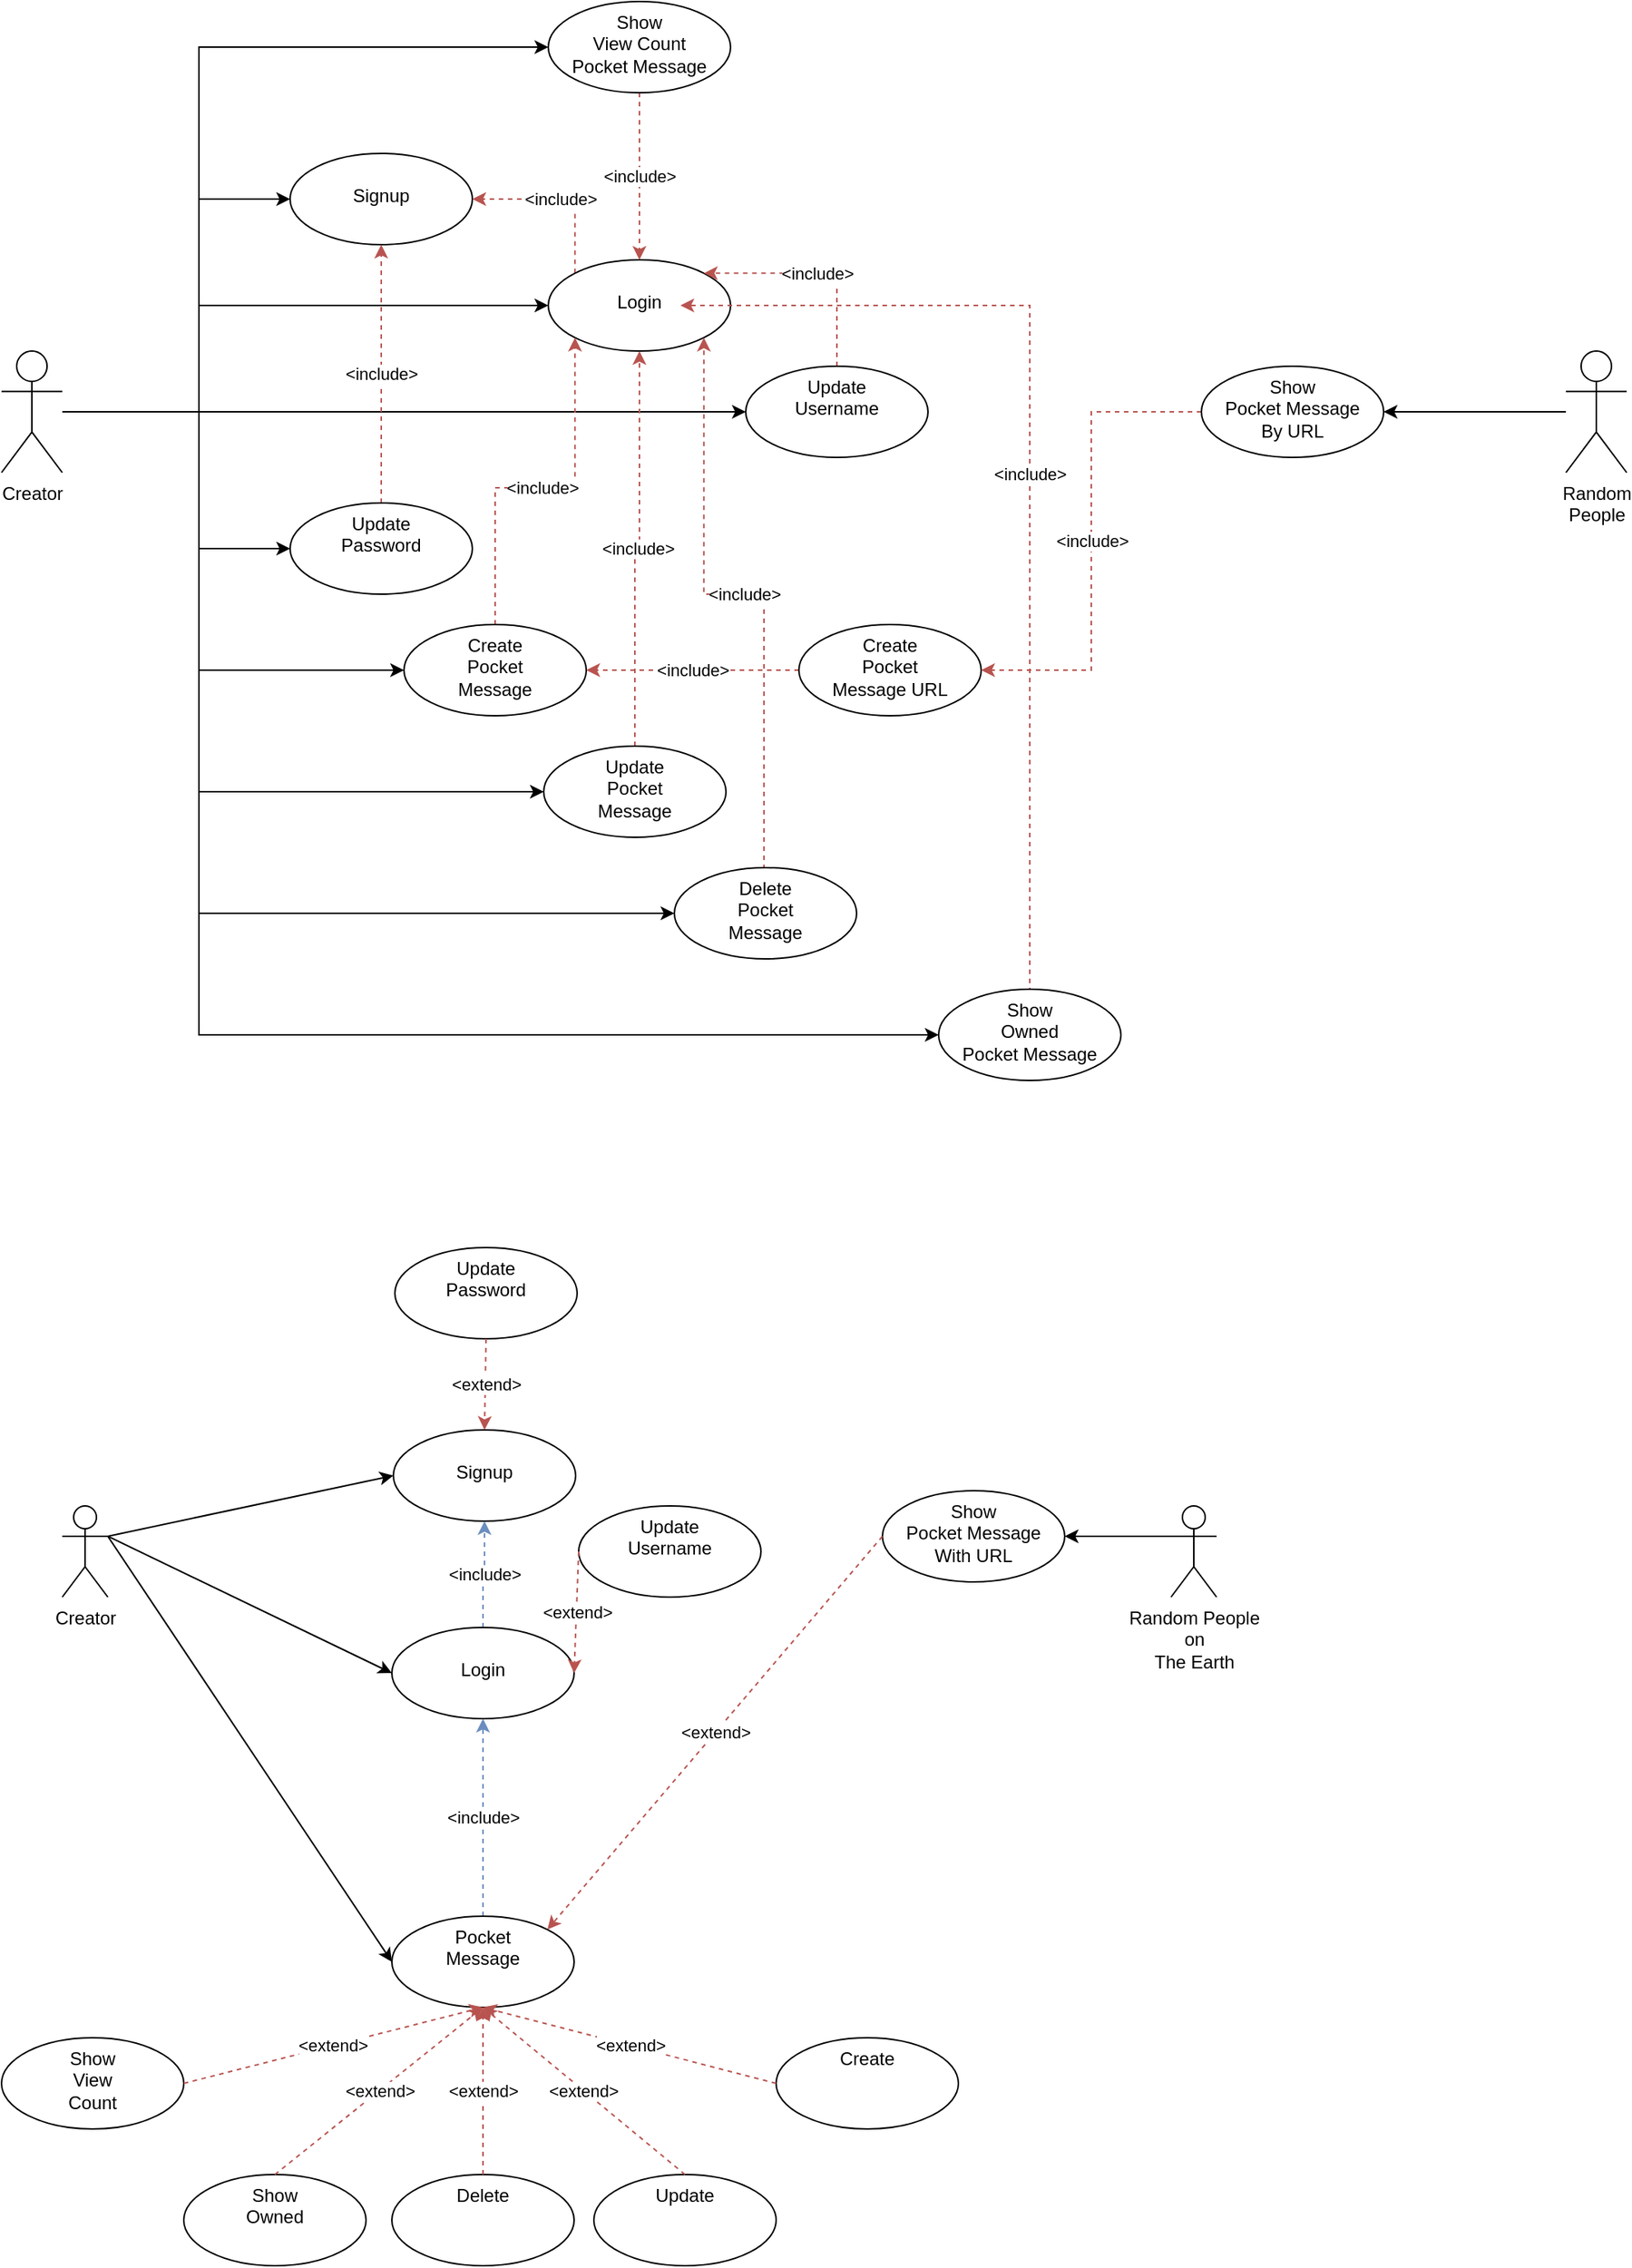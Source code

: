 <mxfile version="20.2.3" type="device" pages="2"><diagram id="foi6tVdCQWFMHmqt88k0" name="Use Case"><mxGraphModel dx="1422" dy="857" grid="1" gridSize="10" guides="1" tooltips="1" connect="1" arrows="1" fold="1" page="1" pageScale="1" pageWidth="850" pageHeight="1100" math="0" shadow="0"><root><mxCell id="0"/><mxCell id="1" parent="0"/><mxCell id="iBLI-4rvbRSKbw1QzNgi-4" value="" style="edgeStyle=orthogonalEdgeStyle;rounded=0;orthogonalLoop=1;jettySize=auto;html=1;entryX=0;entryY=0.5;entryDx=0;entryDy=0;" edge="1" parent="1" source="iBLI-4rvbRSKbw1QzNgi-1" target="iBLI-4rvbRSKbw1QzNgi-3"><mxGeometry relative="1" as="geometry"><Array as="points"><mxPoint x="170" y="440"/><mxPoint x="170" y="300"/></Array></mxGeometry></mxCell><mxCell id="iBLI-4rvbRSKbw1QzNgi-6" value="" style="edgeStyle=orthogonalEdgeStyle;rounded=0;orthogonalLoop=1;jettySize=auto;html=1;" edge="1" parent="1" source="iBLI-4rvbRSKbw1QzNgi-1" target="iBLI-4rvbRSKbw1QzNgi-5"><mxGeometry relative="1" as="geometry"><Array as="points"><mxPoint x="170" y="440"/><mxPoint x="170" y="370"/></Array></mxGeometry></mxCell><mxCell id="iBLI-4rvbRSKbw1QzNgi-8" value="" style="edgeStyle=orthogonalEdgeStyle;rounded=0;orthogonalLoop=1;jettySize=auto;html=1;" edge="1" parent="1" source="iBLI-4rvbRSKbw1QzNgi-1" target="iBLI-4rvbRSKbw1QzNgi-7"><mxGeometry relative="1" as="geometry"/></mxCell><mxCell id="iBLI-4rvbRSKbw1QzNgi-10" value="" style="edgeStyle=orthogonalEdgeStyle;rounded=0;orthogonalLoop=1;jettySize=auto;html=1;entryX=0;entryY=0.5;entryDx=0;entryDy=0;" edge="1" parent="1" source="iBLI-4rvbRSKbw1QzNgi-1" target="iBLI-4rvbRSKbw1QzNgi-9"><mxGeometry relative="1" as="geometry"><Array as="points"><mxPoint x="170" y="440"/><mxPoint x="170" y="530"/></Array></mxGeometry></mxCell><mxCell id="iBLI-4rvbRSKbw1QzNgi-12" value="" style="edgeStyle=orthogonalEdgeStyle;rounded=0;orthogonalLoop=1;jettySize=auto;html=1;entryX=0;entryY=0.5;entryDx=0;entryDy=0;" edge="1" parent="1" source="iBLI-4rvbRSKbw1QzNgi-1" target="iBLI-4rvbRSKbw1QzNgi-11"><mxGeometry relative="1" as="geometry"><Array as="points"><mxPoint x="170" y="440"/><mxPoint x="170" y="610"/></Array></mxGeometry></mxCell><mxCell id="iBLI-4rvbRSKbw1QzNgi-14" value="" style="edgeStyle=orthogonalEdgeStyle;rounded=0;orthogonalLoop=1;jettySize=auto;html=1;entryX=0;entryY=0.5;entryDx=0;entryDy=0;" edge="1" parent="1" source="iBLI-4rvbRSKbw1QzNgi-1" target="iBLI-4rvbRSKbw1QzNgi-13"><mxGeometry relative="1" as="geometry"><Array as="points"><mxPoint x="170" y="440"/><mxPoint x="170" y="690"/></Array></mxGeometry></mxCell><mxCell id="iBLI-4rvbRSKbw1QzNgi-16" value="" style="edgeStyle=orthogonalEdgeStyle;rounded=0;orthogonalLoop=1;jettySize=auto;html=1;entryX=0;entryY=0.5;entryDx=0;entryDy=0;" edge="1" parent="1" source="iBLI-4rvbRSKbw1QzNgi-1" target="iBLI-4rvbRSKbw1QzNgi-15"><mxGeometry relative="1" as="geometry"><Array as="points"><mxPoint x="170" y="440"/><mxPoint x="170" y="770"/></Array></mxGeometry></mxCell><mxCell id="iBLI-4rvbRSKbw1QzNgi-18" value="" style="edgeStyle=orthogonalEdgeStyle;rounded=0;orthogonalLoop=1;jettySize=auto;html=1;entryX=0;entryY=0.5;entryDx=0;entryDy=0;" edge="1" parent="1" source="iBLI-4rvbRSKbw1QzNgi-1" target="iBLI-4rvbRSKbw1QzNgi-17"><mxGeometry relative="1" as="geometry"><Array as="points"><mxPoint x="170" y="440"/><mxPoint x="170" y="850"/></Array></mxGeometry></mxCell><mxCell id="iBLI-4rvbRSKbw1QzNgi-35" value="" style="edgeStyle=orthogonalEdgeStyle;rounded=0;orthogonalLoop=1;jettySize=auto;html=1;entryX=0;entryY=0.5;entryDx=0;entryDy=0;" edge="1" parent="1" source="iBLI-4rvbRSKbw1QzNgi-1" target="iBLI-4rvbRSKbw1QzNgi-34"><mxGeometry relative="1" as="geometry"><Array as="points"><mxPoint x="170" y="440"/><mxPoint x="170" y="200"/></Array></mxGeometry></mxCell><mxCell id="iBLI-4rvbRSKbw1QzNgi-1" value="Creator" style="shape=umlActor;verticalLabelPosition=bottom;verticalAlign=top;html=1;outlineConnect=0;" vertex="1" parent="1"><mxGeometry x="40" y="400" width="40" height="80" as="geometry"/></mxCell><mxCell id="iBLI-4rvbRSKbw1QzNgi-3" value="&lt;br&gt;Signup" style="ellipse;whiteSpace=wrap;html=1;verticalAlign=top;" vertex="1" parent="1"><mxGeometry x="230" y="270" width="120" height="60" as="geometry"/></mxCell><mxCell id="iBLI-4rvbRSKbw1QzNgi-42" value="&amp;lt;include&amp;gt;" style="edgeStyle=orthogonalEdgeStyle;rounded=0;orthogonalLoop=1;jettySize=auto;html=1;exitX=0;exitY=0;exitDx=0;exitDy=0;entryX=1;entryY=0.5;entryDx=0;entryDy=0;dashed=1;fillColor=#f8cecc;strokeColor=#b85450;" edge="1" parent="1" source="iBLI-4rvbRSKbw1QzNgi-5" target="iBLI-4rvbRSKbw1QzNgi-3"><mxGeometry relative="1" as="geometry"><Array as="points"><mxPoint x="418" y="300"/></Array></mxGeometry></mxCell><mxCell id="iBLI-4rvbRSKbw1QzNgi-5" value="&lt;br&gt;Login" style="ellipse;whiteSpace=wrap;html=1;verticalAlign=top;" vertex="1" parent="1"><mxGeometry x="400" y="340" width="120" height="60" as="geometry"/></mxCell><mxCell id="iBLI-4rvbRSKbw1QzNgi-40" value="&amp;lt;include&amp;gt;" style="edgeStyle=orthogonalEdgeStyle;rounded=0;orthogonalLoop=1;jettySize=auto;html=1;entryX=1;entryY=0;entryDx=0;entryDy=0;dashed=1;exitX=0.5;exitY=0;exitDx=0;exitDy=0;fillColor=#f8cecc;strokeColor=#b85450;" edge="1" parent="1" source="iBLI-4rvbRSKbw1QzNgi-7" target="iBLI-4rvbRSKbw1QzNgi-5"><mxGeometry relative="1" as="geometry"><Array as="points"><mxPoint x="590" y="349"/></Array></mxGeometry></mxCell><mxCell id="iBLI-4rvbRSKbw1QzNgi-7" value="Update&lt;br&gt;Username" style="ellipse;whiteSpace=wrap;html=1;verticalAlign=top;" vertex="1" parent="1"><mxGeometry x="530" y="410" width="120" height="60" as="geometry"/></mxCell><mxCell id="iBLI-4rvbRSKbw1QzNgi-39" value="&amp;lt;include&amp;gt;" style="edgeStyle=orthogonalEdgeStyle;rounded=0;orthogonalLoop=1;jettySize=auto;html=1;entryX=0.5;entryY=1;entryDx=0;entryDy=0;dashed=1;fillColor=#f8cecc;strokeColor=#b85450;" edge="1" parent="1" source="iBLI-4rvbRSKbw1QzNgi-9" target="iBLI-4rvbRSKbw1QzNgi-3"><mxGeometry relative="1" as="geometry"/></mxCell><mxCell id="iBLI-4rvbRSKbw1QzNgi-9" value="Update&lt;br&gt;Password" style="ellipse;whiteSpace=wrap;html=1;verticalAlign=top;" vertex="1" parent="1"><mxGeometry x="230" y="500" width="120" height="60" as="geometry"/></mxCell><mxCell id="iBLI-4rvbRSKbw1QzNgi-43" value="&amp;lt;include&amp;gt;" style="edgeStyle=orthogonalEdgeStyle;rounded=0;orthogonalLoop=1;jettySize=auto;html=1;entryX=0;entryY=1;entryDx=0;entryDy=0;dashed=1;fillColor=#f8cecc;strokeColor=#b85450;" edge="1" parent="1" source="iBLI-4rvbRSKbw1QzNgi-11" target="iBLI-4rvbRSKbw1QzNgi-5"><mxGeometry relative="1" as="geometry"/></mxCell><mxCell id="iBLI-4rvbRSKbw1QzNgi-11" value="Create&lt;br&gt;Pocket&lt;br&gt;Message" style="ellipse;whiteSpace=wrap;html=1;verticalAlign=top;" vertex="1" parent="1"><mxGeometry x="305" y="580" width="120" height="60" as="geometry"/></mxCell><mxCell id="iBLI-4rvbRSKbw1QzNgi-44" value="&amp;lt;include&amp;gt;" style="edgeStyle=orthogonalEdgeStyle;rounded=0;orthogonalLoop=1;jettySize=auto;html=1;entryX=0.5;entryY=1;entryDx=0;entryDy=0;dashed=1;fillColor=#f8cecc;strokeColor=#b85450;" edge="1" parent="1" source="iBLI-4rvbRSKbw1QzNgi-13" target="iBLI-4rvbRSKbw1QzNgi-5"><mxGeometry relative="1" as="geometry"/></mxCell><mxCell id="iBLI-4rvbRSKbw1QzNgi-13" value="Update&lt;br&gt;Pocket&lt;br&gt;Message" style="ellipse;whiteSpace=wrap;html=1;verticalAlign=top;" vertex="1" parent="1"><mxGeometry x="397" y="660" width="120" height="60" as="geometry"/></mxCell><mxCell id="iBLI-4rvbRSKbw1QzNgi-46" value="&amp;lt;include&amp;gt;" style="edgeStyle=orthogonalEdgeStyle;rounded=0;orthogonalLoop=1;jettySize=auto;html=1;entryX=1;entryY=1;entryDx=0;entryDy=0;dashed=1;exitX=0.5;exitY=0;exitDx=0;exitDy=0;fillColor=#f8cecc;strokeColor=#b85450;" edge="1" parent="1" source="iBLI-4rvbRSKbw1QzNgi-15" target="iBLI-4rvbRSKbw1QzNgi-5"><mxGeometry relative="1" as="geometry"><Array as="points"><mxPoint x="542" y="560"/><mxPoint x="502" y="560"/></Array></mxGeometry></mxCell><mxCell id="iBLI-4rvbRSKbw1QzNgi-15" value="Delete&lt;br&gt;Pocket&lt;br&gt;Message" style="ellipse;whiteSpace=wrap;html=1;verticalAlign=top;" vertex="1" parent="1"><mxGeometry x="483" y="740" width="120" height="60" as="geometry"/></mxCell><mxCell id="iBLI-4rvbRSKbw1QzNgi-47" value="&amp;lt;include&amp;gt;" style="edgeStyle=orthogonalEdgeStyle;rounded=0;orthogonalLoop=1;jettySize=auto;html=1;entryX=1;entryY=0.5;entryDx=0;entryDy=0;dashed=1;exitX=0.5;exitY=0;exitDx=0;exitDy=0;fillColor=#f8cecc;strokeColor=#b85450;" edge="1" parent="1"><mxGeometry relative="1" as="geometry"><mxPoint x="719" y="820" as="sourcePoint"/><mxPoint x="487" y="370" as="targetPoint"/><Array as="points"><mxPoint x="717" y="820"/><mxPoint x="717" y="370"/></Array></mxGeometry></mxCell><mxCell id="iBLI-4rvbRSKbw1QzNgi-17" value="Show&lt;br&gt;Owned&lt;br&gt;Pocket Message" style="ellipse;whiteSpace=wrap;html=1;verticalAlign=top;" vertex="1" parent="1"><mxGeometry x="657" y="820" width="120" height="60" as="geometry"/></mxCell><mxCell id="iBLI-4rvbRSKbw1QzNgi-45" value="&amp;lt;include&amp;gt;" style="edgeStyle=orthogonalEdgeStyle;rounded=0;orthogonalLoop=1;jettySize=auto;html=1;dashed=1;fillColor=#f8cecc;strokeColor=#b85450;exitX=0;exitY=0.5;exitDx=0;exitDy=0;entryX=1;entryY=0.5;entryDx=0;entryDy=0;" edge="1" parent="1" source="iBLI-4rvbRSKbw1QzNgi-19" target="iBLI-4rvbRSKbw1QzNgi-11"><mxGeometry relative="1" as="geometry"><mxPoint x="583" y="610" as="sourcePoint"/><mxPoint x="490" y="640" as="targetPoint"/></mxGeometry></mxCell><mxCell id="iBLI-4rvbRSKbw1QzNgi-19" value="Create&lt;br&gt;Pocket&lt;br&gt;Message URL" style="ellipse;whiteSpace=wrap;html=1;verticalAlign=top;" vertex="1" parent="1"><mxGeometry x="565" y="580" width="120" height="60" as="geometry"/></mxCell><mxCell id="iBLI-4rvbRSKbw1QzNgi-23" value="" style="edgeStyle=orthogonalEdgeStyle;rounded=0;orthogonalLoop=1;jettySize=auto;html=1;" edge="1" parent="1" source="iBLI-4rvbRSKbw1QzNgi-21" target="iBLI-4rvbRSKbw1QzNgi-22"><mxGeometry relative="1" as="geometry"/></mxCell><mxCell id="iBLI-4rvbRSKbw1QzNgi-21" value="Random&lt;br&gt;People" style="shape=umlActor;verticalLabelPosition=bottom;verticalAlign=top;html=1;outlineConnect=0;" vertex="1" parent="1"><mxGeometry x="1070" y="400" width="40" height="80" as="geometry"/></mxCell><mxCell id="iBLI-4rvbRSKbw1QzNgi-48" value="&amp;lt;include&amp;gt;" style="edgeStyle=orthogonalEdgeStyle;rounded=0;orthogonalLoop=1;jettySize=auto;html=1;entryX=1;entryY=0.5;entryDx=0;entryDy=0;dashed=1;fillColor=#f8cecc;strokeColor=#b85450;" edge="1" parent="1" source="iBLI-4rvbRSKbw1QzNgi-22" target="iBLI-4rvbRSKbw1QzNgi-19"><mxGeometry relative="1" as="geometry"/></mxCell><mxCell id="iBLI-4rvbRSKbw1QzNgi-22" value="Show&lt;br&gt;Pocket Message&lt;br&gt;By URL" style="ellipse;whiteSpace=wrap;html=1;verticalAlign=top;" vertex="1" parent="1"><mxGeometry x="830" y="410" width="120" height="60" as="geometry"/></mxCell><mxCell id="iBLI-4rvbRSKbw1QzNgi-41" value="&amp;lt;include&amp;gt;" style="edgeStyle=orthogonalEdgeStyle;rounded=0;orthogonalLoop=1;jettySize=auto;html=1;entryX=0.5;entryY=0;entryDx=0;entryDy=0;dashed=1;fillColor=#f8cecc;strokeColor=#b85450;" edge="1" parent="1" source="iBLI-4rvbRSKbw1QzNgi-34" target="iBLI-4rvbRSKbw1QzNgi-5"><mxGeometry relative="1" as="geometry"/></mxCell><mxCell id="iBLI-4rvbRSKbw1QzNgi-34" value="Show&lt;br&gt;View Count&lt;br&gt;Pocket Message" style="ellipse;whiteSpace=wrap;html=1;verticalAlign=top;" vertex="1" parent="1"><mxGeometry x="400" y="170" width="120" height="60" as="geometry"/></mxCell><mxCell id="iBLI-4rvbRSKbw1QzNgi-49" value="Creator" style="shape=umlActor;verticalLabelPosition=bottom;verticalAlign=top;html=1;outlineConnect=0;" vertex="1" parent="1"><mxGeometry x="80" y="1160" width="30" height="60" as="geometry"/></mxCell><mxCell id="iBLI-4rvbRSKbw1QzNgi-50" value="&lt;br&gt;Signup" style="ellipse;whiteSpace=wrap;html=1;verticalAlign=top;" vertex="1" parent="1"><mxGeometry x="298" y="1110" width="120" height="60" as="geometry"/></mxCell><mxCell id="iBLI-4rvbRSKbw1QzNgi-68" value="&amp;lt;include&amp;gt;" style="edgeStyle=orthogonalEdgeStyle;rounded=0;orthogonalLoop=1;jettySize=auto;html=1;entryX=0.5;entryY=1;entryDx=0;entryDy=0;dashed=1;fillColor=#dae8fc;strokeColor=#6c8ebf;" edge="1" parent="1" source="iBLI-4rvbRSKbw1QzNgi-53" target="iBLI-4rvbRSKbw1QzNgi-50"><mxGeometry relative="1" as="geometry"/></mxCell><mxCell id="iBLI-4rvbRSKbw1QzNgi-53" value="&lt;br&gt;Login" style="ellipse;whiteSpace=wrap;html=1;verticalAlign=top;" vertex="1" parent="1"><mxGeometry x="297" y="1240" width="120" height="60" as="geometry"/></mxCell><mxCell id="iBLI-4rvbRSKbw1QzNgi-67" value="&amp;lt;include&amp;gt;" style="edgeStyle=orthogonalEdgeStyle;rounded=0;orthogonalLoop=1;jettySize=auto;html=1;entryX=0.5;entryY=1;entryDx=0;entryDy=0;dashed=1;fillColor=#dae8fc;strokeColor=#6c8ebf;" edge="1" parent="1" source="iBLI-4rvbRSKbw1QzNgi-55" target="iBLI-4rvbRSKbw1QzNgi-53"><mxGeometry relative="1" as="geometry"/></mxCell><mxCell id="iBLI-4rvbRSKbw1QzNgi-55" value="Pocket&lt;br&gt;Message" style="ellipse;whiteSpace=wrap;html=1;verticalAlign=top;" vertex="1" parent="1"><mxGeometry x="297" y="1430" width="120" height="60" as="geometry"/></mxCell><mxCell id="iBLI-4rvbRSKbw1QzNgi-57" value="Update" style="ellipse;whiteSpace=wrap;html=1;verticalAlign=top;" vertex="1" parent="1"><mxGeometry x="430" y="1600" width="120" height="60" as="geometry"/></mxCell><mxCell id="iBLI-4rvbRSKbw1QzNgi-59" value="Create" style="ellipse;whiteSpace=wrap;html=1;verticalAlign=top;" vertex="1" parent="1"><mxGeometry x="550" y="1510" width="120" height="60" as="geometry"/></mxCell><mxCell id="iBLI-4rvbRSKbw1QzNgi-61" value="Delete" style="ellipse;whiteSpace=wrap;html=1;verticalAlign=top;" vertex="1" parent="1"><mxGeometry x="297" y="1600" width="120" height="60" as="geometry"/></mxCell><mxCell id="iBLI-4rvbRSKbw1QzNgi-63" value="Show&lt;br&gt;Owned" style="ellipse;whiteSpace=wrap;html=1;verticalAlign=top;" vertex="1" parent="1"><mxGeometry x="160" y="1600" width="120" height="60" as="geometry"/></mxCell><mxCell id="iBLI-4rvbRSKbw1QzNgi-65" value="Show&lt;br&gt;View&lt;br&gt;Count" style="ellipse;whiteSpace=wrap;html=1;verticalAlign=top;" vertex="1" parent="1"><mxGeometry x="40" y="1510" width="120" height="60" as="geometry"/></mxCell><mxCell id="iBLI-4rvbRSKbw1QzNgi-76" value="" style="endArrow=classic;html=1;rounded=0;exitX=1;exitY=0.333;exitDx=0;exitDy=0;exitPerimeter=0;entryX=0;entryY=0.5;entryDx=0;entryDy=0;" edge="1" parent="1" source="iBLI-4rvbRSKbw1QzNgi-49" target="iBLI-4rvbRSKbw1QzNgi-55"><mxGeometry width="50" height="50" relative="1" as="geometry"><mxPoint x="320" y="1410" as="sourcePoint"/><mxPoint x="370" y="1360" as="targetPoint"/></mxGeometry></mxCell><mxCell id="iBLI-4rvbRSKbw1QzNgi-77" value="" style="endArrow=classic;html=1;rounded=0;exitX=1;exitY=0.333;exitDx=0;exitDy=0;exitPerimeter=0;entryX=0;entryY=0.5;entryDx=0;entryDy=0;" edge="1" parent="1" source="iBLI-4rvbRSKbw1QzNgi-49" target="iBLI-4rvbRSKbw1QzNgi-53"><mxGeometry width="50" height="50" relative="1" as="geometry"><mxPoint x="320" y="1410" as="sourcePoint"/><mxPoint x="370" y="1360" as="targetPoint"/></mxGeometry></mxCell><mxCell id="iBLI-4rvbRSKbw1QzNgi-78" value="" style="endArrow=classic;html=1;rounded=0;exitX=1;exitY=0.333;exitDx=0;exitDy=0;exitPerimeter=0;entryX=0;entryY=0.5;entryDx=0;entryDy=0;" edge="1" parent="1" source="iBLI-4rvbRSKbw1QzNgi-49" target="iBLI-4rvbRSKbw1QzNgi-50"><mxGeometry width="50" height="50" relative="1" as="geometry"><mxPoint x="320" y="1410" as="sourcePoint"/><mxPoint x="370" y="1360" as="targetPoint"/></mxGeometry></mxCell><mxCell id="iBLI-4rvbRSKbw1QzNgi-79" value="&amp;lt;extend&amp;gt;" style="endArrow=classic;html=1;rounded=0;entryX=0.5;entryY=1;entryDx=0;entryDy=0;exitX=1;exitY=0.5;exitDx=0;exitDy=0;dashed=1;fillColor=#f8cecc;strokeColor=#b85450;" edge="1" parent="1" source="iBLI-4rvbRSKbw1QzNgi-65" target="iBLI-4rvbRSKbw1QzNgi-55"><mxGeometry width="50" height="50" relative="1" as="geometry"><mxPoint x="260" y="1550" as="sourcePoint"/><mxPoint x="310" y="1500" as="targetPoint"/></mxGeometry></mxCell><mxCell id="iBLI-4rvbRSKbw1QzNgi-80" value="&amp;lt;extend&amp;gt;" style="endArrow=classic;html=1;rounded=0;dashed=1;entryX=0.5;entryY=1;entryDx=0;entryDy=0;exitX=0.5;exitY=0;exitDx=0;exitDy=0;fillColor=#f8cecc;strokeColor=#b85450;" edge="1" parent="1" source="iBLI-4rvbRSKbw1QzNgi-63" target="iBLI-4rvbRSKbw1QzNgi-55"><mxGeometry width="50" height="50" relative="1" as="geometry"><mxPoint x="260" y="1550" as="sourcePoint"/><mxPoint x="310" y="1500" as="targetPoint"/></mxGeometry></mxCell><mxCell id="iBLI-4rvbRSKbw1QzNgi-81" value="&amp;lt;extend&amp;gt;" style="endArrow=classic;html=1;rounded=0;dashed=1;entryX=0.5;entryY=1;entryDx=0;entryDy=0;exitX=0.5;exitY=0;exitDx=0;exitDy=0;fillColor=#f8cecc;strokeColor=#b85450;" edge="1" parent="1" source="iBLI-4rvbRSKbw1QzNgi-61" target="iBLI-4rvbRSKbw1QzNgi-55"><mxGeometry width="50" height="50" relative="1" as="geometry"><mxPoint x="260" y="1550" as="sourcePoint"/><mxPoint x="310" y="1500" as="targetPoint"/></mxGeometry></mxCell><mxCell id="iBLI-4rvbRSKbw1QzNgi-82" value="&amp;lt;extend&amp;gt;" style="endArrow=classic;html=1;rounded=0;dashed=1;entryX=0.5;entryY=1;entryDx=0;entryDy=0;exitX=0.5;exitY=0;exitDx=0;exitDy=0;fillColor=#f8cecc;strokeColor=#b85450;" edge="1" parent="1" source="iBLI-4rvbRSKbw1QzNgi-57" target="iBLI-4rvbRSKbw1QzNgi-55"><mxGeometry width="50" height="50" relative="1" as="geometry"><mxPoint x="260" y="1620" as="sourcePoint"/><mxPoint x="310" y="1570" as="targetPoint"/></mxGeometry></mxCell><mxCell id="iBLI-4rvbRSKbw1QzNgi-83" value="&amp;lt;extend&amp;gt;" style="endArrow=classic;html=1;rounded=0;dashed=1;entryX=0.5;entryY=1;entryDx=0;entryDy=0;exitX=0;exitY=0.5;exitDx=0;exitDy=0;fillColor=#f8cecc;strokeColor=#b85450;" edge="1" parent="1" source="iBLI-4rvbRSKbw1QzNgi-59" target="iBLI-4rvbRSKbw1QzNgi-55"><mxGeometry width="50" height="50" relative="1" as="geometry"><mxPoint x="260" y="1620" as="sourcePoint"/><mxPoint x="310" y="1570" as="targetPoint"/></mxGeometry></mxCell><mxCell id="iBLI-4rvbRSKbw1QzNgi-85" value="Random People&lt;br&gt;on&lt;br&gt;The Earth" style="shape=umlActor;verticalLabelPosition=bottom;verticalAlign=top;html=1;outlineConnect=0;" vertex="1" parent="1"><mxGeometry x="810" y="1160" width="30" height="60" as="geometry"/></mxCell><mxCell id="iBLI-4rvbRSKbw1QzNgi-87" value="Show&lt;br&gt;Pocket Message&lt;br&gt;With URL" style="ellipse;whiteSpace=wrap;html=1;verticalAlign=top;" vertex="1" parent="1"><mxGeometry x="620" y="1150" width="120" height="60" as="geometry"/></mxCell><mxCell id="iBLI-4rvbRSKbw1QzNgi-89" value="" style="endArrow=classic;html=1;rounded=0;entryX=1;entryY=0.5;entryDx=0;entryDy=0;exitX=0;exitY=0.333;exitDx=0;exitDy=0;exitPerimeter=0;" edge="1" parent="1" source="iBLI-4rvbRSKbw1QzNgi-85" target="iBLI-4rvbRSKbw1QzNgi-87"><mxGeometry width="50" height="50" relative="1" as="geometry"><mxPoint x="580" y="1340" as="sourcePoint"/><mxPoint x="630" y="1290" as="targetPoint"/></mxGeometry></mxCell><mxCell id="iBLI-4rvbRSKbw1QzNgi-90" value="&amp;lt;extend&amp;gt;" style="endArrow=classic;html=1;rounded=0;exitX=0;exitY=0.5;exitDx=0;exitDy=0;entryX=1;entryY=0;entryDx=0;entryDy=0;dashed=1;fillColor=#f8cecc;strokeColor=#b85450;" edge="1" parent="1" source="iBLI-4rvbRSKbw1QzNgi-87" target="iBLI-4rvbRSKbw1QzNgi-55"><mxGeometry width="50" height="50" relative="1" as="geometry"><mxPoint x="540" y="1410" as="sourcePoint"/><mxPoint x="590" y="1360" as="targetPoint"/></mxGeometry></mxCell><mxCell id="iBLI-4rvbRSKbw1QzNgi-94" value="Update&lt;br&gt;Username" style="ellipse;whiteSpace=wrap;html=1;verticalAlign=top;" vertex="1" parent="1"><mxGeometry x="420" y="1160" width="120" height="60" as="geometry"/></mxCell><mxCell id="iBLI-4rvbRSKbw1QzNgi-97" value="&amp;lt;extend&amp;gt;" style="endArrow=classic;html=1;rounded=0;dashed=1;exitX=0;exitY=0.5;exitDx=0;exitDy=0;entryX=1;entryY=0.5;entryDx=0;entryDy=0;fillColor=#f8cecc;strokeColor=#b85450;" edge="1" parent="1" source="iBLI-4rvbRSKbw1QzNgi-94" target="iBLI-4rvbRSKbw1QzNgi-53"><mxGeometry width="50" height="50" relative="1" as="geometry"><mxPoint x="469" y="1390" as="sourcePoint"/><mxPoint x="519" y="1340" as="targetPoint"/></mxGeometry></mxCell><mxCell id="iBLI-4rvbRSKbw1QzNgi-98" value="Update&lt;br&gt;Password" style="ellipse;whiteSpace=wrap;html=1;verticalAlign=top;" vertex="1" parent="1"><mxGeometry x="299" y="990" width="120" height="60" as="geometry"/></mxCell><mxCell id="iBLI-4rvbRSKbw1QzNgi-100" value="&amp;lt;extend&amp;gt;" style="endArrow=classic;html=1;rounded=0;dashed=1;exitX=0.5;exitY=1;exitDx=0;exitDy=0;entryX=0.5;entryY=0;entryDx=0;entryDy=0;fillColor=#f8cecc;strokeColor=#b85450;" edge="1" parent="1" source="iBLI-4rvbRSKbw1QzNgi-98" target="iBLI-4rvbRSKbw1QzNgi-50"><mxGeometry width="50" height="50" relative="1" as="geometry"><mxPoint x="470" y="1200" as="sourcePoint"/><mxPoint x="520" y="1150" as="targetPoint"/></mxGeometry></mxCell></root></mxGraphModel></diagram><diagram id="P-dfIGFHWs1z-552J5Z9" name="ERD"><mxGraphModel dx="1422" dy="857" grid="1" gridSize="10" guides="1" tooltips="1" connect="1" arrows="1" fold="1" page="1" pageScale="1" pageWidth="850" pageHeight="1100" math="0" shadow="0"><root><mxCell id="0"/><mxCell id="1" parent="0"/><mxCell id="WOuQQbcssT5_z6wbeaZ6-1" value="users" style="shape=table;startSize=30;container=1;collapsible=1;childLayout=tableLayout;fixedRows=1;rowLines=0;fontStyle=1;align=center;resizeLast=1;" vertex="1" parent="1"><mxGeometry x="40" y="320" width="180" height="160" as="geometry"/></mxCell><mxCell id="WOuQQbcssT5_z6wbeaZ6-2" value="" style="shape=tableRow;horizontal=0;startSize=0;swimlaneHead=0;swimlaneBody=0;fillColor=none;collapsible=0;dropTarget=0;points=[[0,0.5],[1,0.5]];portConstraint=eastwest;top=0;left=0;right=0;bottom=1;" vertex="1" parent="WOuQQbcssT5_z6wbeaZ6-1"><mxGeometry y="30" width="180" height="30" as="geometry"/></mxCell><mxCell id="WOuQQbcssT5_z6wbeaZ6-3" value="PK" style="shape=partialRectangle;connectable=0;fillColor=none;top=0;left=0;bottom=0;right=0;fontStyle=1;overflow=hidden;" vertex="1" parent="WOuQQbcssT5_z6wbeaZ6-2"><mxGeometry width="30" height="30" as="geometry"><mxRectangle width="30" height="30" as="alternateBounds"/></mxGeometry></mxCell><mxCell id="WOuQQbcssT5_z6wbeaZ6-4" value="ID INT" style="shape=partialRectangle;connectable=0;fillColor=none;top=0;left=0;bottom=0;right=0;align=left;spacingLeft=6;fontStyle=5;overflow=hidden;" vertex="1" parent="WOuQQbcssT5_z6wbeaZ6-2"><mxGeometry x="30" width="150" height="30" as="geometry"><mxRectangle width="150" height="30" as="alternateBounds"/></mxGeometry></mxCell><mxCell id="WOuQQbcssT5_z6wbeaZ6-5" value="" style="shape=tableRow;horizontal=0;startSize=0;swimlaneHead=0;swimlaneBody=0;fillColor=none;collapsible=0;dropTarget=0;points=[[0,0.5],[1,0.5]];portConstraint=eastwest;top=0;left=0;right=0;bottom=0;" vertex="1" parent="WOuQQbcssT5_z6wbeaZ6-1"><mxGeometry y="60" width="180" height="30" as="geometry"/></mxCell><mxCell id="WOuQQbcssT5_z6wbeaZ6-6" value="" style="shape=partialRectangle;connectable=0;fillColor=none;top=0;left=0;bottom=0;right=0;editable=1;overflow=hidden;" vertex="1" parent="WOuQQbcssT5_z6wbeaZ6-5"><mxGeometry width="30" height="30" as="geometry"><mxRectangle width="30" height="30" as="alternateBounds"/></mxGeometry></mxCell><mxCell id="WOuQQbcssT5_z6wbeaZ6-7" value="Username VARCHAR(16)" style="shape=partialRectangle;connectable=0;fillColor=none;top=0;left=0;bottom=0;right=0;align=left;spacingLeft=6;overflow=hidden;" vertex="1" parent="WOuQQbcssT5_z6wbeaZ6-5"><mxGeometry x="30" width="150" height="30" as="geometry"><mxRectangle width="150" height="30" as="alternateBounds"/></mxGeometry></mxCell><mxCell id="WOuQQbcssT5_z6wbeaZ6-8" value="" style="shape=tableRow;horizontal=0;startSize=0;swimlaneHead=0;swimlaneBody=0;fillColor=none;collapsible=0;dropTarget=0;points=[[0,0.5],[1,0.5]];portConstraint=eastwest;top=0;left=0;right=0;bottom=0;" vertex="1" parent="WOuQQbcssT5_z6wbeaZ6-1"><mxGeometry y="90" width="180" height="30" as="geometry"/></mxCell><mxCell id="WOuQQbcssT5_z6wbeaZ6-9" value="" style="shape=partialRectangle;connectable=0;fillColor=none;top=0;left=0;bottom=0;right=0;editable=1;overflow=hidden;" vertex="1" parent="WOuQQbcssT5_z6wbeaZ6-8"><mxGeometry width="30" height="30" as="geometry"><mxRectangle width="30" height="30" as="alternateBounds"/></mxGeometry></mxCell><mxCell id="WOuQQbcssT5_z6wbeaZ6-10" value="Password VARCHAR(128)" style="shape=partialRectangle;connectable=0;fillColor=none;top=0;left=0;bottom=0;right=0;align=left;spacingLeft=6;overflow=hidden;" vertex="1" parent="WOuQQbcssT5_z6wbeaZ6-8"><mxGeometry x="30" width="150" height="30" as="geometry"><mxRectangle width="150" height="30" as="alternateBounds"/></mxGeometry></mxCell><mxCell id="WOuQQbcssT5_z6wbeaZ6-11" value="" style="shape=tableRow;horizontal=0;startSize=0;swimlaneHead=0;swimlaneBody=0;fillColor=none;collapsible=0;dropTarget=0;points=[[0,0.5],[1,0.5]];portConstraint=eastwest;top=0;left=0;right=0;bottom=0;" vertex="1" parent="WOuQQbcssT5_z6wbeaZ6-1"><mxGeometry y="120" width="180" height="30" as="geometry"/></mxCell><mxCell id="WOuQQbcssT5_z6wbeaZ6-12" value="" style="shape=partialRectangle;connectable=0;fillColor=none;top=0;left=0;bottom=0;right=0;editable=1;overflow=hidden;" vertex="1" parent="WOuQQbcssT5_z6wbeaZ6-11"><mxGeometry width="30" height="30" as="geometry"><mxRectangle width="30" height="30" as="alternateBounds"/></mxGeometry></mxCell><mxCell id="WOuQQbcssT5_z6wbeaZ6-13" value="[ ] pocket_messages" style="shape=partialRectangle;connectable=0;fillColor=none;top=0;left=0;bottom=0;right=0;align=left;spacingLeft=6;overflow=hidden;" vertex="1" parent="WOuQQbcssT5_z6wbeaZ6-11"><mxGeometry x="30" width="150" height="30" as="geometry"><mxRectangle width="150" height="30" as="alternateBounds"/></mxGeometry></mxCell><mxCell id="WOuQQbcssT5_z6wbeaZ6-14" value="pocket_messages" style="shape=table;startSize=30;container=1;collapsible=1;childLayout=tableLayout;fixedRows=1;rowLines=0;fontStyle=1;align=center;resizeLast=1;" vertex="1" parent="1"><mxGeometry x="320" y="320" width="180" height="190" as="geometry"/></mxCell><mxCell id="WOuQQbcssT5_z6wbeaZ6-15" value="" style="shape=tableRow;horizontal=0;startSize=0;swimlaneHead=0;swimlaneBody=0;fillColor=none;collapsible=0;dropTarget=0;points=[[0,0.5],[1,0.5]];portConstraint=eastwest;top=0;left=0;right=0;bottom=1;" vertex="1" parent="WOuQQbcssT5_z6wbeaZ6-14"><mxGeometry y="30" width="180" height="30" as="geometry"/></mxCell><mxCell id="WOuQQbcssT5_z6wbeaZ6-16" value="PK" style="shape=partialRectangle;connectable=0;fillColor=none;top=0;left=0;bottom=0;right=0;fontStyle=1;overflow=hidden;" vertex="1" parent="WOuQQbcssT5_z6wbeaZ6-15"><mxGeometry width="30" height="30" as="geometry"><mxRectangle width="30" height="30" as="alternateBounds"/></mxGeometry></mxCell><mxCell id="WOuQQbcssT5_z6wbeaZ6-17" value="ID INT" style="shape=partialRectangle;connectable=0;fillColor=none;top=0;left=0;bottom=0;right=0;align=left;spacingLeft=6;fontStyle=5;overflow=hidden;" vertex="1" parent="WOuQQbcssT5_z6wbeaZ6-15"><mxGeometry x="30" width="150" height="30" as="geometry"><mxRectangle width="150" height="30" as="alternateBounds"/></mxGeometry></mxCell><mxCell id="WOuQQbcssT5_z6wbeaZ6-18" value="" style="shape=tableRow;horizontal=0;startSize=0;swimlaneHead=0;swimlaneBody=0;fillColor=none;collapsible=0;dropTarget=0;points=[[0,0.5],[1,0.5]];portConstraint=eastwest;top=0;left=0;right=0;bottom=0;" vertex="1" parent="WOuQQbcssT5_z6wbeaZ6-14"><mxGeometry y="60" width="180" height="30" as="geometry"/></mxCell><mxCell id="WOuQQbcssT5_z6wbeaZ6-19" value="" style="shape=partialRectangle;connectable=0;fillColor=none;top=0;left=0;bottom=0;right=0;editable=1;overflow=hidden;" vertex="1" parent="WOuQQbcssT5_z6wbeaZ6-18"><mxGeometry width="30" height="30" as="geometry"><mxRectangle width="30" height="30" as="alternateBounds"/></mxGeometry></mxCell><mxCell id="WOuQQbcssT5_z6wbeaZ6-20" value="Title VARCHAR(128)" style="shape=partialRectangle;connectable=0;fillColor=none;top=0;left=0;bottom=0;right=0;align=left;spacingLeft=6;overflow=hidden;" vertex="1" parent="WOuQQbcssT5_z6wbeaZ6-18"><mxGeometry x="30" width="150" height="30" as="geometry"><mxRectangle width="150" height="30" as="alternateBounds"/></mxGeometry></mxCell><mxCell id="WOuQQbcssT5_z6wbeaZ6-21" value="" style="shape=tableRow;horizontal=0;startSize=0;swimlaneHead=0;swimlaneBody=0;fillColor=none;collapsible=0;dropTarget=0;points=[[0,0.5],[1,0.5]];portConstraint=eastwest;top=0;left=0;right=0;bottom=0;" vertex="1" parent="WOuQQbcssT5_z6wbeaZ6-14"><mxGeometry y="90" width="180" height="30" as="geometry"/></mxCell><mxCell id="WOuQQbcssT5_z6wbeaZ6-22" value="" style="shape=partialRectangle;connectable=0;fillColor=none;top=0;left=0;bottom=0;right=0;editable=1;overflow=hidden;" vertex="1" parent="WOuQQbcssT5_z6wbeaZ6-21"><mxGeometry width="30" height="30" as="geometry"><mxRectangle width="30" height="30" as="alternateBounds"/></mxGeometry></mxCell><mxCell id="WOuQQbcssT5_z6wbeaZ6-23" value="Content TEXT" style="shape=partialRectangle;connectable=0;fillColor=none;top=0;left=0;bottom=0;right=0;align=left;spacingLeft=6;overflow=hidden;" vertex="1" parent="WOuQQbcssT5_z6wbeaZ6-21"><mxGeometry x="30" width="150" height="30" as="geometry"><mxRectangle width="150" height="30" as="alternateBounds"/></mxGeometry></mxCell><mxCell id="WOuQQbcssT5_z6wbeaZ6-43" value="" style="shape=tableRow;horizontal=0;startSize=0;swimlaneHead=0;swimlaneBody=0;fillColor=none;collapsible=0;dropTarget=0;points=[[0,0.5],[1,0.5]];portConstraint=eastwest;top=0;left=0;right=0;bottom=0;" vertex="1" parent="WOuQQbcssT5_z6wbeaZ6-14"><mxGeometry y="120" width="180" height="30" as="geometry"/></mxCell><mxCell id="WOuQQbcssT5_z6wbeaZ6-44" value="FK" style="shape=partialRectangle;connectable=0;fillColor=none;top=0;left=0;bottom=0;right=0;fontStyle=0;overflow=hidden;" vertex="1" parent="WOuQQbcssT5_z6wbeaZ6-43"><mxGeometry width="30" height="30" as="geometry"><mxRectangle width="30" height="30" as="alternateBounds"/></mxGeometry></mxCell><mxCell id="WOuQQbcssT5_z6wbeaZ6-45" value="user_id INT" style="shape=partialRectangle;connectable=0;fillColor=none;top=0;left=0;bottom=0;right=0;align=left;spacingLeft=6;fontStyle=0;overflow=hidden;" vertex="1" parent="WOuQQbcssT5_z6wbeaZ6-43"><mxGeometry x="30" width="150" height="30" as="geometry"><mxRectangle width="150" height="30" as="alternateBounds"/></mxGeometry></mxCell><mxCell id="WOuQQbcssT5_z6wbeaZ6-24" value="" style="shape=tableRow;horizontal=0;startSize=0;swimlaneHead=0;swimlaneBody=0;fillColor=none;collapsible=0;dropTarget=0;points=[[0,0.5],[1,0.5]];portConstraint=eastwest;top=0;left=0;right=0;bottom=0;" vertex="1" parent="WOuQQbcssT5_z6wbeaZ6-14"><mxGeometry y="150" width="180" height="30" as="geometry"/></mxCell><mxCell id="WOuQQbcssT5_z6wbeaZ6-25" value="" style="shape=partialRectangle;connectable=0;fillColor=none;top=0;left=0;bottom=0;right=0;editable=1;overflow=hidden;" vertex="1" parent="WOuQQbcssT5_z6wbeaZ6-24"><mxGeometry width="30" height="30" as="geometry"><mxRectangle width="30" height="30" as="alternateBounds"/></mxGeometry></mxCell><mxCell id="WOuQQbcssT5_z6wbeaZ6-26" value="urls" style="shape=partialRectangle;connectable=0;fillColor=none;top=0;left=0;bottom=0;right=0;align=left;spacingLeft=6;overflow=hidden;" vertex="1" parent="WOuQQbcssT5_z6wbeaZ6-24"><mxGeometry x="30" width="150" height="30" as="geometry"><mxRectangle width="150" height="30" as="alternateBounds"/></mxGeometry></mxCell><mxCell id="WOuQQbcssT5_z6wbeaZ6-27" value="urls" style="shape=table;startSize=30;container=1;collapsible=1;childLayout=tableLayout;fixedRows=1;rowLines=0;fontStyle=1;align=center;resizeLast=1;" vertex="1" parent="1"><mxGeometry x="620" y="320" width="180" height="130" as="geometry"/></mxCell><mxCell id="WOuQQbcssT5_z6wbeaZ6-28" value="" style="shape=tableRow;horizontal=0;startSize=0;swimlaneHead=0;swimlaneBody=0;fillColor=none;collapsible=0;dropTarget=0;points=[[0,0.5],[1,0.5]];portConstraint=eastwest;top=0;left=0;right=0;bottom=1;" vertex="1" parent="WOuQQbcssT5_z6wbeaZ6-27"><mxGeometry y="30" width="180" height="30" as="geometry"/></mxCell><mxCell id="WOuQQbcssT5_z6wbeaZ6-29" value="PK" style="shape=partialRectangle;connectable=0;fillColor=none;top=0;left=0;bottom=0;right=0;fontStyle=1;overflow=hidden;" vertex="1" parent="WOuQQbcssT5_z6wbeaZ6-28"><mxGeometry width="30" height="30" as="geometry"><mxRectangle width="30" height="30" as="alternateBounds"/></mxGeometry></mxCell><mxCell id="WOuQQbcssT5_z6wbeaZ6-30" value="ID" style="shape=partialRectangle;connectable=0;fillColor=none;top=0;left=0;bottom=0;right=0;align=left;spacingLeft=6;fontStyle=5;overflow=hidden;" vertex="1" parent="WOuQQbcssT5_z6wbeaZ6-28"><mxGeometry x="30" width="150" height="30" as="geometry"><mxRectangle width="150" height="30" as="alternateBounds"/></mxGeometry></mxCell><mxCell id="WOuQQbcssT5_z6wbeaZ6-31" value="" style="shape=tableRow;horizontal=0;startSize=0;swimlaneHead=0;swimlaneBody=0;fillColor=none;collapsible=0;dropTarget=0;points=[[0,0.5],[1,0.5]];portConstraint=eastwest;top=0;left=0;right=0;bottom=0;" vertex="1" parent="WOuQQbcssT5_z6wbeaZ6-27"><mxGeometry y="60" width="180" height="30" as="geometry"/></mxCell><mxCell id="WOuQQbcssT5_z6wbeaZ6-32" value="" style="shape=partialRectangle;connectable=0;fillColor=none;top=0;left=0;bottom=0;right=0;editable=1;overflow=hidden;" vertex="1" parent="WOuQQbcssT5_z6wbeaZ6-31"><mxGeometry width="30" height="30" as="geometry"><mxRectangle width="30" height="30" as="alternateBounds"/></mxGeometry></mxCell><mxCell id="WOuQQbcssT5_z6wbeaZ6-33" value="url VARCHAR(16)" style="shape=partialRectangle;connectable=0;fillColor=none;top=0;left=0;bottom=0;right=0;align=left;spacingLeft=6;overflow=hidden;" vertex="1" parent="WOuQQbcssT5_z6wbeaZ6-31"><mxGeometry x="30" width="150" height="30" as="geometry"><mxRectangle width="150" height="30" as="alternateBounds"/></mxGeometry></mxCell><mxCell id="WOuQQbcssT5_z6wbeaZ6-46" value="" style="shape=tableRow;horizontal=0;startSize=0;swimlaneHead=0;swimlaneBody=0;fillColor=none;collapsible=0;dropTarget=0;points=[[0,0.5],[1,0.5]];portConstraint=eastwest;top=0;left=0;right=0;bottom=0;" vertex="1" parent="WOuQQbcssT5_z6wbeaZ6-27"><mxGeometry y="90" width="180" height="30" as="geometry"/></mxCell><mxCell id="WOuQQbcssT5_z6wbeaZ6-47" value="FK" style="shape=partialRectangle;connectable=0;fillColor=none;top=0;left=0;bottom=0;right=0;fontStyle=0;overflow=hidden;" vertex="1" parent="WOuQQbcssT5_z6wbeaZ6-46"><mxGeometry width="30" height="30" as="geometry"><mxRectangle width="30" height="30" as="alternateBounds"/></mxGeometry></mxCell><mxCell id="WOuQQbcssT5_z6wbeaZ6-48" value="pocket_message_id INT" style="shape=partialRectangle;connectable=0;fillColor=none;top=0;left=0;bottom=0;right=0;align=left;spacingLeft=6;fontStyle=0;overflow=hidden;" vertex="1" parent="WOuQQbcssT5_z6wbeaZ6-46"><mxGeometry x="30" width="150" height="30" as="geometry"><mxRectangle width="150" height="30" as="alternateBounds"/></mxGeometry></mxCell><mxCell id="WOuQQbcssT5_z6wbeaZ6-49" value="" style="edgeStyle=entityRelationEdgeStyle;fontSize=12;html=1;endArrow=ERmandOne;startArrow=ERmandOne;rounded=0;entryX=0;entryY=0.5;entryDx=0;entryDy=0;exitX=1;exitY=0.5;exitDx=0;exitDy=0;" edge="1" parent="1" source="WOuQQbcssT5_z6wbeaZ6-15" target="WOuQQbcssT5_z6wbeaZ6-46"><mxGeometry width="100" height="100" relative="1" as="geometry"><mxPoint x="370" y="590" as="sourcePoint"/><mxPoint x="470" y="490" as="targetPoint"/></mxGeometry></mxCell><mxCell id="WOuQQbcssT5_z6wbeaZ6-50" value="" style="edgeStyle=entityRelationEdgeStyle;fontSize=12;html=1;endArrow=ERoneToMany;rounded=0;exitX=1;exitY=0.5;exitDx=0;exitDy=0;entryX=0;entryY=0.5;entryDx=0;entryDy=0;" edge="1" parent="1" source="WOuQQbcssT5_z6wbeaZ6-2" target="WOuQQbcssT5_z6wbeaZ6-43"><mxGeometry width="100" height="100" relative="1" as="geometry"><mxPoint x="370" y="590" as="sourcePoint"/><mxPoint x="470" y="490" as="targetPoint"/></mxGeometry></mxCell><mxCell id="WOuQQbcssT5_z6wbeaZ6-51" value="styles" style="shape=table;startSize=30;container=1;collapsible=1;childLayout=tableLayout;fixedRows=1;rowLines=0;fontStyle=1;align=center;resizeLast=1;fillColor=#f8cecc;strokeColor=#b85450;" vertex="1" parent="1"><mxGeometry x="40" y="560" width="180" height="160" as="geometry"/></mxCell><mxCell id="WOuQQbcssT5_z6wbeaZ6-52" value="" style="shape=tableRow;horizontal=0;startSize=0;swimlaneHead=0;swimlaneBody=0;fillColor=none;collapsible=0;dropTarget=0;points=[[0,0.5],[1,0.5]];portConstraint=eastwest;top=0;left=0;right=0;bottom=1;" vertex="1" parent="WOuQQbcssT5_z6wbeaZ6-51"><mxGeometry y="30" width="180" height="30" as="geometry"/></mxCell><mxCell id="WOuQQbcssT5_z6wbeaZ6-53" value="PK" style="shape=partialRectangle;connectable=0;fillColor=none;top=0;left=0;bottom=0;right=0;fontStyle=1;overflow=hidden;" vertex="1" parent="WOuQQbcssT5_z6wbeaZ6-52"><mxGeometry width="30" height="30" as="geometry"><mxRectangle width="30" height="30" as="alternateBounds"/></mxGeometry></mxCell><mxCell id="WOuQQbcssT5_z6wbeaZ6-54" value="ID INT" style="shape=partialRectangle;connectable=0;fillColor=none;top=0;left=0;bottom=0;right=0;align=left;spacingLeft=6;fontStyle=5;overflow=hidden;" vertex="1" parent="WOuQQbcssT5_z6wbeaZ6-52"><mxGeometry x="30" width="150" height="30" as="geometry"><mxRectangle width="150" height="30" as="alternateBounds"/></mxGeometry></mxCell><mxCell id="WOuQQbcssT5_z6wbeaZ6-55" value="" style="shape=tableRow;horizontal=0;startSize=0;swimlaneHead=0;swimlaneBody=0;fillColor=none;collapsible=0;dropTarget=0;points=[[0,0.5],[1,0.5]];portConstraint=eastwest;top=0;left=0;right=0;bottom=0;" vertex="1" parent="WOuQQbcssT5_z6wbeaZ6-51"><mxGeometry y="60" width="180" height="30" as="geometry"/></mxCell><mxCell id="WOuQQbcssT5_z6wbeaZ6-56" value="" style="shape=partialRectangle;connectable=0;fillColor=none;top=0;left=0;bottom=0;right=0;editable=1;overflow=hidden;" vertex="1" parent="WOuQQbcssT5_z6wbeaZ6-55"><mxGeometry width="30" height="30" as="geometry"><mxRectangle width="30" height="30" as="alternateBounds"/></mxGeometry></mxCell><mxCell id="WOuQQbcssT5_z6wbeaZ6-57" value="Row 1" style="shape=partialRectangle;connectable=0;fillColor=none;top=0;left=0;bottom=0;right=0;align=left;spacingLeft=6;overflow=hidden;" vertex="1" parent="WOuQQbcssT5_z6wbeaZ6-55"><mxGeometry x="30" width="150" height="30" as="geometry"><mxRectangle width="150" height="30" as="alternateBounds"/></mxGeometry></mxCell><mxCell id="WOuQQbcssT5_z6wbeaZ6-58" value="" style="shape=tableRow;horizontal=0;startSize=0;swimlaneHead=0;swimlaneBody=0;fillColor=none;collapsible=0;dropTarget=0;points=[[0,0.5],[1,0.5]];portConstraint=eastwest;top=0;left=0;right=0;bottom=0;" vertex="1" parent="WOuQQbcssT5_z6wbeaZ6-51"><mxGeometry y="90" width="180" height="30" as="geometry"/></mxCell><mxCell id="WOuQQbcssT5_z6wbeaZ6-59" value="" style="shape=partialRectangle;connectable=0;fillColor=none;top=0;left=0;bottom=0;right=0;editable=1;overflow=hidden;" vertex="1" parent="WOuQQbcssT5_z6wbeaZ6-58"><mxGeometry width="30" height="30" as="geometry"><mxRectangle width="30" height="30" as="alternateBounds"/></mxGeometry></mxCell><mxCell id="WOuQQbcssT5_z6wbeaZ6-60" value="Row 2" style="shape=partialRectangle;connectable=0;fillColor=none;top=0;left=0;bottom=0;right=0;align=left;spacingLeft=6;overflow=hidden;" vertex="1" parent="WOuQQbcssT5_z6wbeaZ6-58"><mxGeometry x="30" width="150" height="30" as="geometry"><mxRectangle width="150" height="30" as="alternateBounds"/></mxGeometry></mxCell><mxCell id="WOuQQbcssT5_z6wbeaZ6-61" value="" style="shape=tableRow;horizontal=0;startSize=0;swimlaneHead=0;swimlaneBody=0;fillColor=none;collapsible=0;dropTarget=0;points=[[0,0.5],[1,0.5]];portConstraint=eastwest;top=0;left=0;right=0;bottom=0;" vertex="1" parent="WOuQQbcssT5_z6wbeaZ6-51"><mxGeometry y="120" width="180" height="30" as="geometry"/></mxCell><mxCell id="WOuQQbcssT5_z6wbeaZ6-62" value="" style="shape=partialRectangle;connectable=0;fillColor=none;top=0;left=0;bottom=0;right=0;editable=1;overflow=hidden;" vertex="1" parent="WOuQQbcssT5_z6wbeaZ6-61"><mxGeometry width="30" height="30" as="geometry"><mxRectangle width="30" height="30" as="alternateBounds"/></mxGeometry></mxCell><mxCell id="WOuQQbcssT5_z6wbeaZ6-63" value="Row 3" style="shape=partialRectangle;connectable=0;fillColor=none;top=0;left=0;bottom=0;right=0;align=left;spacingLeft=6;overflow=hidden;" vertex="1" parent="WOuQQbcssT5_z6wbeaZ6-61"><mxGeometry x="30" width="150" height="30" as="geometry"><mxRectangle width="150" height="30" as="alternateBounds"/></mxGeometry></mxCell></root></mxGraphModel></diagram></mxfile>
